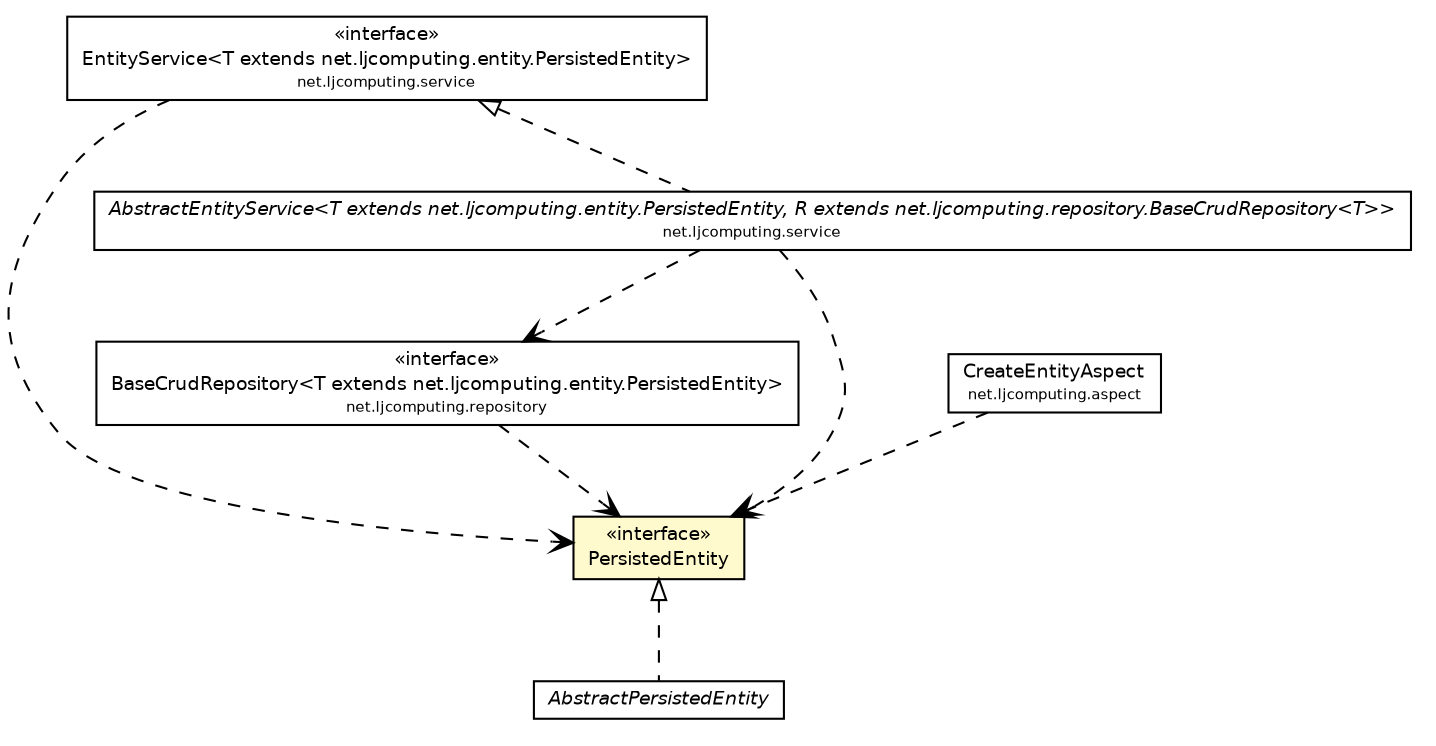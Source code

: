 #!/usr/local/bin/dot
#
# Class diagram 
# Generated by UMLGraph version R5_6 (http://www.umlgraph.org/)
#

digraph G {
	edge [fontname="Helvetica",fontsize=10,labelfontname="Helvetica",labelfontsize=10];
	node [fontname="Helvetica",fontsize=10,shape=plaintext];
	nodesep=0.25;
	ranksep=0.5;
	// net.ljcomputing.repository.BaseCrudRepository<T extends net.ljcomputing.entity.PersistedEntity>
	c90 [label=<<table title="net.ljcomputing.repository.BaseCrudRepository" border="0" cellborder="1" cellspacing="0" cellpadding="2" port="p" href="../repository/BaseCrudRepository.html">
		<tr><td><table border="0" cellspacing="0" cellpadding="1">
<tr><td align="center" balign="center"> &#171;interface&#187; </td></tr>
<tr><td align="center" balign="center"> BaseCrudRepository&lt;T extends net.ljcomputing.entity.PersistedEntity&gt; </td></tr>
<tr><td align="center" balign="center"><font point-size="7.0"> net.ljcomputing.repository </font></td></tr>
		</table></td></tr>
		</table>>, URL="../repository/BaseCrudRepository.html", fontname="Helvetica", fontcolor="black", fontsize=9.0];
	// net.ljcomputing.entity.AbstractPersistedEntity
	c91 [label=<<table title="net.ljcomputing.entity.AbstractPersistedEntity" border="0" cellborder="1" cellspacing="0" cellpadding="2" port="p" href="./AbstractPersistedEntity.html">
		<tr><td><table border="0" cellspacing="0" cellpadding="1">
<tr><td align="center" balign="center"><font face="Helvetica-Oblique"> AbstractPersistedEntity </font></td></tr>
		</table></td></tr>
		</table>>, URL="./AbstractPersistedEntity.html", fontname="Helvetica", fontcolor="black", fontsize=9.0];
	// net.ljcomputing.entity.PersistedEntity
	c92 [label=<<table title="net.ljcomputing.entity.PersistedEntity" border="0" cellborder="1" cellspacing="0" cellpadding="2" port="p" bgcolor="lemonChiffon" href="./PersistedEntity.html">
		<tr><td><table border="0" cellspacing="0" cellpadding="1">
<tr><td align="center" balign="center"> &#171;interface&#187; </td></tr>
<tr><td align="center" balign="center"> PersistedEntity </td></tr>
		</table></td></tr>
		</table>>, URL="./PersistedEntity.html", fontname="Helvetica", fontcolor="black", fontsize=9.0];
	// net.ljcomputing.service.AbstractEntityService<T extends net.ljcomputing.entity.PersistedEntity, R extends net.ljcomputing.repository.BaseCrudRepository<T>>
	c93 [label=<<table title="net.ljcomputing.service.AbstractEntityService" border="0" cellborder="1" cellspacing="0" cellpadding="2" port="p" href="../service/AbstractEntityService.html">
		<tr><td><table border="0" cellspacing="0" cellpadding="1">
<tr><td align="center" balign="center"><font face="Helvetica-Oblique"> AbstractEntityService&lt;T extends net.ljcomputing.entity.PersistedEntity, R extends net.ljcomputing.repository.BaseCrudRepository&lt;T&gt;&gt; </font></td></tr>
<tr><td align="center" balign="center"><font point-size="7.0"> net.ljcomputing.service </font></td></tr>
		</table></td></tr>
		</table>>, URL="../service/AbstractEntityService.html", fontname="Helvetica", fontcolor="black", fontsize=9.0];
	// net.ljcomputing.service.EntityService<T extends net.ljcomputing.entity.PersistedEntity>
	c94 [label=<<table title="net.ljcomputing.service.EntityService" border="0" cellborder="1" cellspacing="0" cellpadding="2" port="p" href="../service/EntityService.html">
		<tr><td><table border="0" cellspacing="0" cellpadding="1">
<tr><td align="center" balign="center"> &#171;interface&#187; </td></tr>
<tr><td align="center" balign="center"> EntityService&lt;T extends net.ljcomputing.entity.PersistedEntity&gt; </td></tr>
<tr><td align="center" balign="center"><font point-size="7.0"> net.ljcomputing.service </font></td></tr>
		</table></td></tr>
		</table>>, URL="../service/EntityService.html", fontname="Helvetica", fontcolor="black", fontsize=9.0];
	// net.ljcomputing.aspect.CreateEntityAspect
	c96 [label=<<table title="net.ljcomputing.aspect.CreateEntityAspect" border="0" cellborder="1" cellspacing="0" cellpadding="2" port="p" href="../aspect/CreateEntityAspect.html">
		<tr><td><table border="0" cellspacing="0" cellpadding="1">
<tr><td align="center" balign="center"> CreateEntityAspect </td></tr>
<tr><td align="center" balign="center"><font point-size="7.0"> net.ljcomputing.aspect </font></td></tr>
		</table></td></tr>
		</table>>, URL="../aspect/CreateEntityAspect.html", fontname="Helvetica", fontcolor="black", fontsize=9.0];
	//net.ljcomputing.entity.AbstractPersistedEntity implements net.ljcomputing.entity.PersistedEntity
	c92:p -> c91:p [dir=back,arrowtail=empty,style=dashed];
	//net.ljcomputing.service.AbstractEntityService<T extends net.ljcomputing.entity.PersistedEntity, R extends net.ljcomputing.repository.BaseCrudRepository<T>> implements net.ljcomputing.service.EntityService<T extends net.ljcomputing.entity.PersistedEntity>
	c94:p -> c93:p [dir=back,arrowtail=empty,style=dashed];
	// net.ljcomputing.repository.BaseCrudRepository<T extends net.ljcomputing.entity.PersistedEntity> DEPEND net.ljcomputing.entity.PersistedEntity
	c90:p -> c92:p [taillabel="", label="", headlabel="", fontname="Helvetica", fontcolor="black", fontsize=10.0, color="black", arrowhead=open, style=dashed];
	// net.ljcomputing.service.AbstractEntityService<T extends net.ljcomputing.entity.PersistedEntity, R extends net.ljcomputing.repository.BaseCrudRepository<T>> DEPEND net.ljcomputing.entity.PersistedEntity
	c93:p -> c92:p [taillabel="", label="", headlabel="", fontname="Helvetica", fontcolor="black", fontsize=10.0, color="black", arrowhead=open, style=dashed];
	// net.ljcomputing.service.AbstractEntityService<T extends net.ljcomputing.entity.PersistedEntity, R extends net.ljcomputing.repository.BaseCrudRepository<T>> DEPEND net.ljcomputing.repository.BaseCrudRepository<T extends net.ljcomputing.entity.PersistedEntity>
	c93:p -> c90:p [taillabel="", label="", headlabel="", fontname="Helvetica", fontcolor="black", fontsize=10.0, color="black", arrowhead=open, style=dashed];
	// net.ljcomputing.service.EntityService<T extends net.ljcomputing.entity.PersistedEntity> DEPEND net.ljcomputing.entity.PersistedEntity
	c94:p -> c92:p [taillabel="", label="", headlabel="", fontname="Helvetica", fontcolor="black", fontsize=10.0, color="black", arrowhead=open, style=dashed];
	// net.ljcomputing.aspect.CreateEntityAspect DEPEND net.ljcomputing.entity.PersistedEntity
	c96:p -> c92:p [taillabel="", label="", headlabel="", fontname="Helvetica", fontcolor="black", fontsize=10.0, color="black", arrowhead=open, style=dashed];
}

